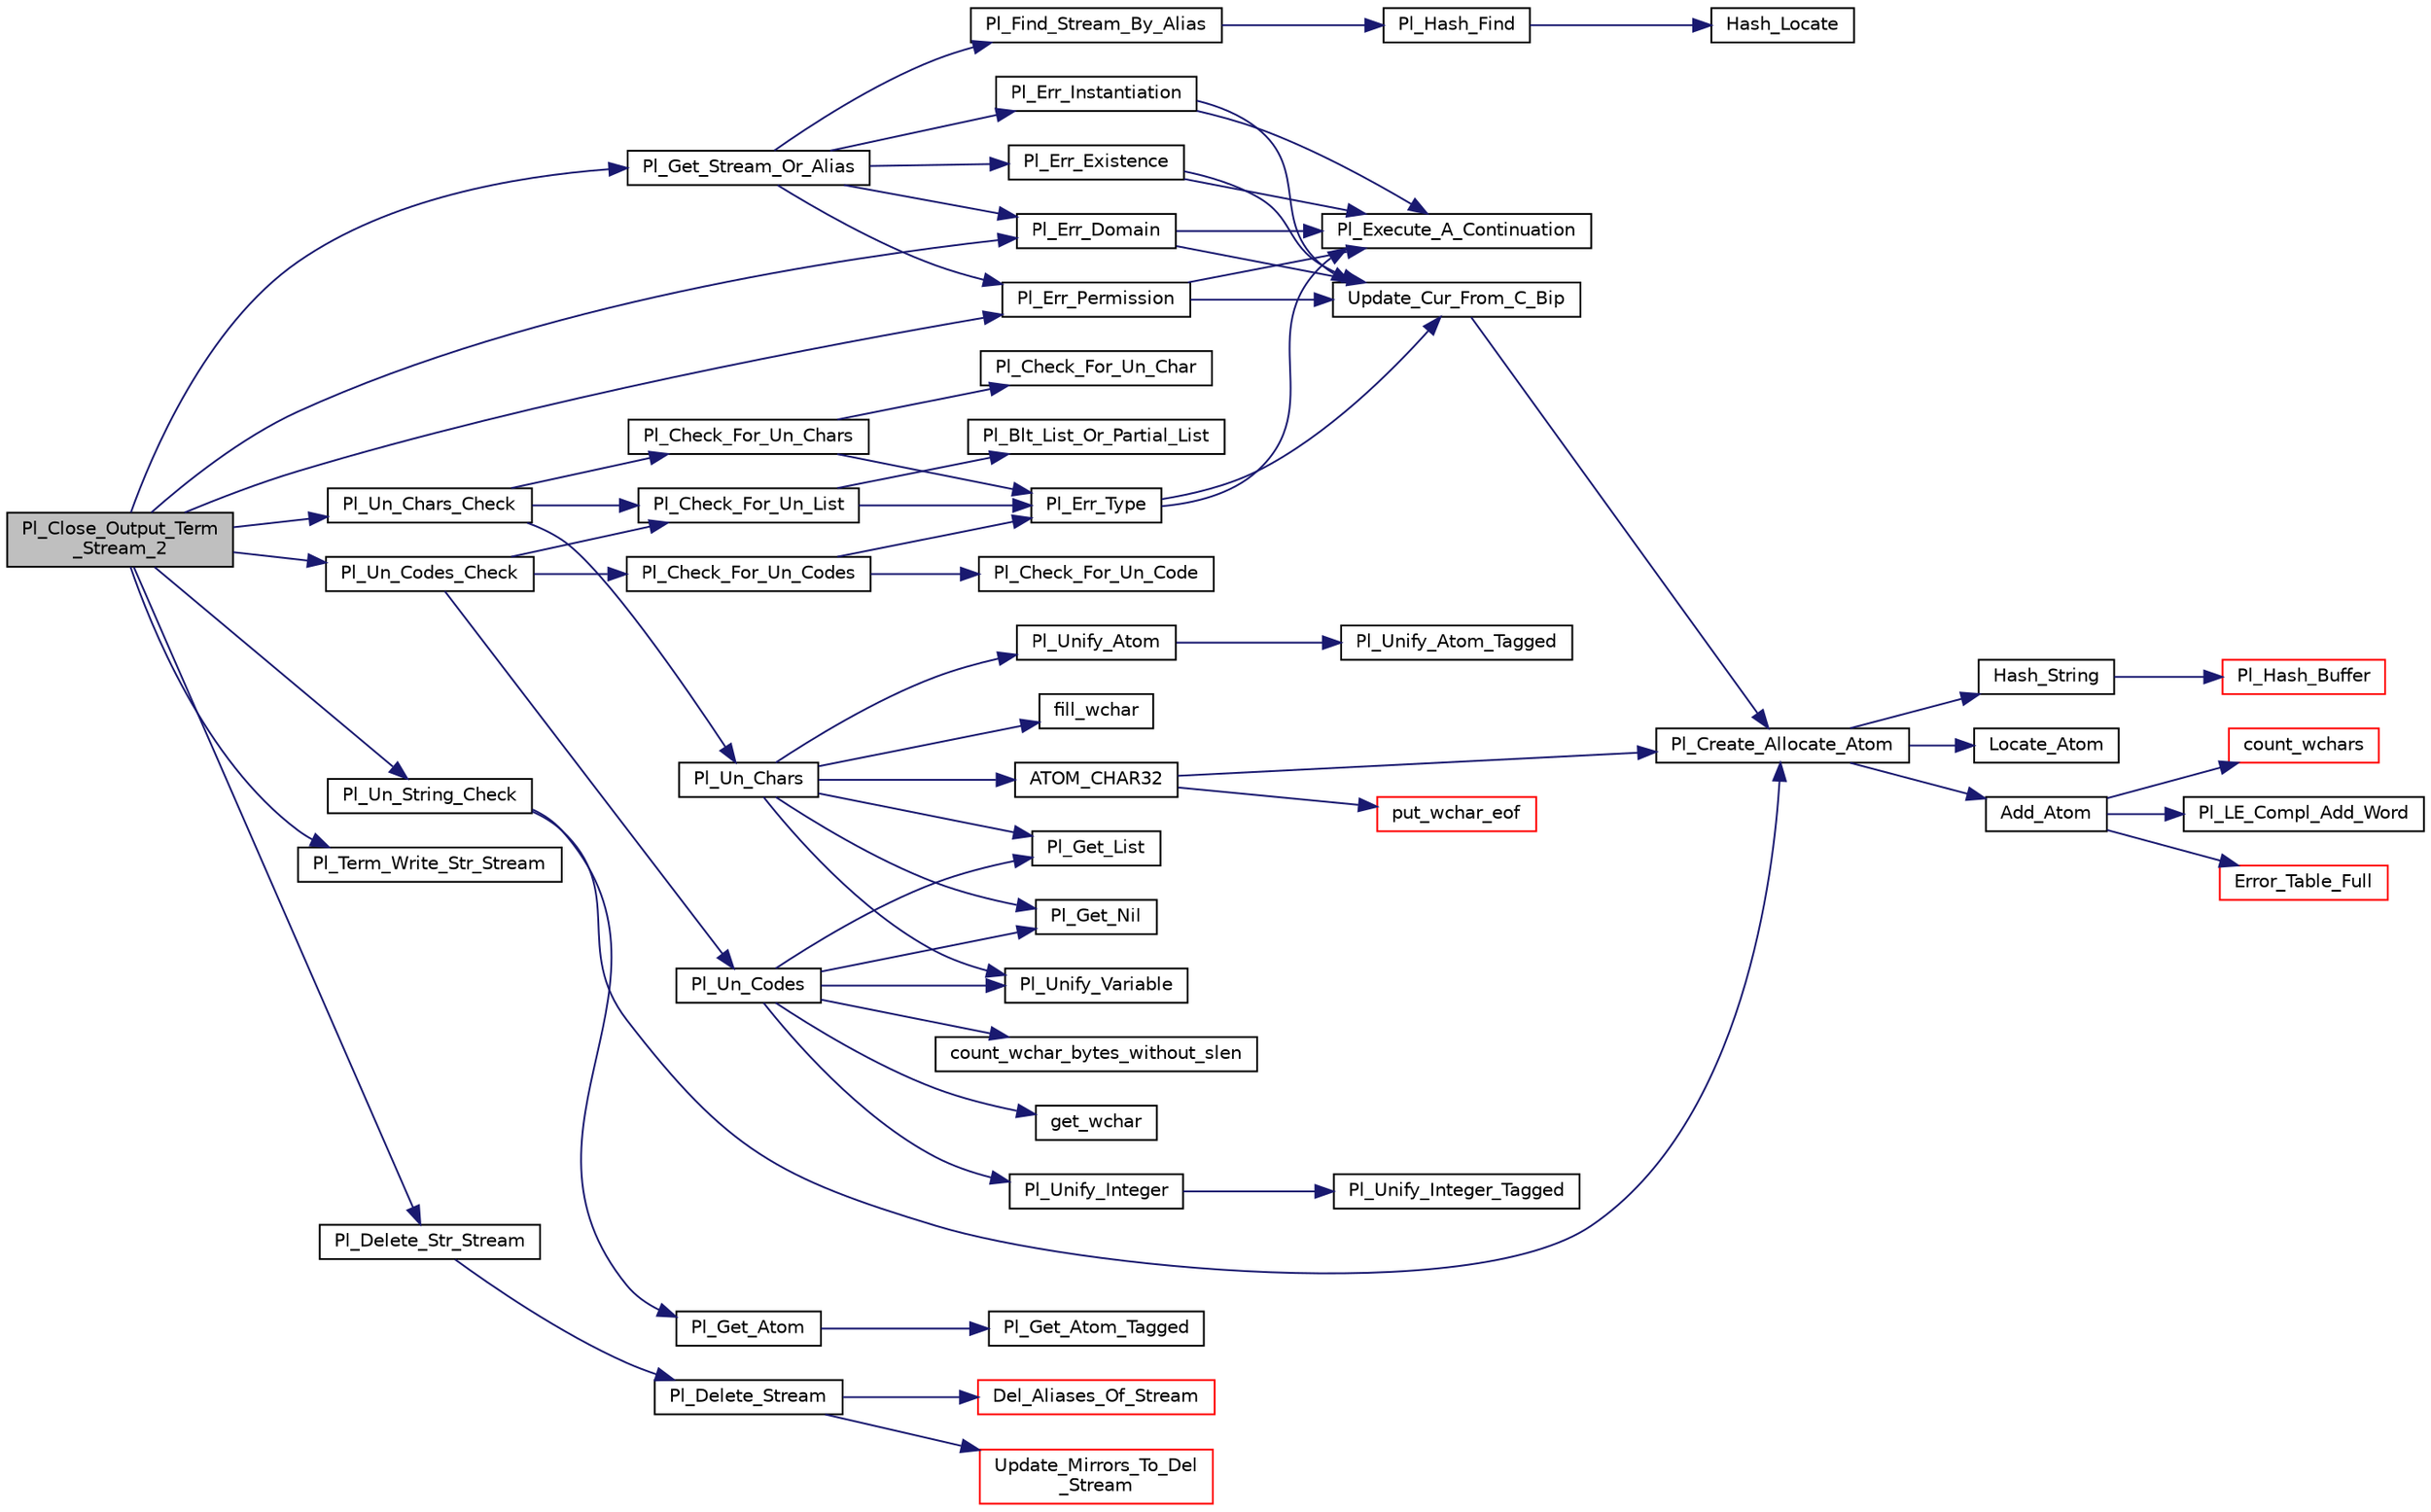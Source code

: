 digraph "Pl_Close_Output_Term_Stream_2"
{
  edge [fontname="Helvetica",fontsize="10",labelfontname="Helvetica",labelfontsize="10"];
  node [fontname="Helvetica",fontsize="10",shape=record];
  rankdir="LR";
  Node1 [label="Pl_Close_Output_Term\l_Stream_2",height=0.2,width=0.4,color="black", fillcolor="grey75", style="filled", fontcolor="black"];
  Node1 -> Node2 [color="midnightblue",fontsize="10",style="solid",fontname="Helvetica"];
  Node2 [label="Pl_Get_Stream_Or_Alias",height=0.2,width=0.4,color="black", fillcolor="white", style="filled",URL="$stream__supp_8c.html#af518013843b1fcfaa63aeaaebc937713"];
  Node2 -> Node3 [color="midnightblue",fontsize="10",style="solid",fontname="Helvetica"];
  Node3 [label="Pl_Find_Stream_By_Alias",height=0.2,width=0.4,color="black", fillcolor="white", style="filled",URL="$stream__supp_8c.html#a3373c0be2228d65eab1110cfa6224b79"];
  Node3 -> Node4 [color="midnightblue",fontsize="10",style="solid",fontname="Helvetica"];
  Node4 [label="Pl_Hash_Find",height=0.2,width=0.4,color="black", fillcolor="white", style="filled",URL="$hash_8c.html#aec674b585bde3301a8a850dd742cc243"];
  Node4 -> Node5 [color="midnightblue",fontsize="10",style="solid",fontname="Helvetica"];
  Node5 [label="Hash_Locate",height=0.2,width=0.4,color="black", fillcolor="white", style="filled",URL="$hash_8c.html#a12948099c13cb849ed3575849492ac33"];
  Node2 -> Node6 [color="midnightblue",fontsize="10",style="solid",fontname="Helvetica"];
  Node6 [label="Pl_Err_Instantiation",height=0.2,width=0.4,color="black", fillcolor="white", style="filled",URL="$error__supp_8c.html#a17057fc5577da70316e8f62fca4743f7"];
  Node6 -> Node7 [color="midnightblue",fontsize="10",style="solid",fontname="Helvetica"];
  Node7 [label="Update_Cur_From_C_Bip",height=0.2,width=0.4,color="black", fillcolor="white", style="filled",URL="$error__supp_8c.html#aef1341aeb3ceb943d8e9d7d6f77b0582"];
  Node7 -> Node8 [color="midnightblue",fontsize="10",style="solid",fontname="Helvetica"];
  Node8 [label="Pl_Create_Allocate_Atom",height=0.2,width=0.4,color="black", fillcolor="white", style="filled",URL="$atom_8c.html#a76a3983dda97458000ed903b9bc94f6c"];
  Node8 -> Node9 [color="midnightblue",fontsize="10",style="solid",fontname="Helvetica"];
  Node9 [label="Hash_String",height=0.2,width=0.4,color="black", fillcolor="white", style="filled",URL="$atom_8c.html#a9ed09c0173fe0a0e6d0f90ec363687fe"];
  Node9 -> Node10 [color="midnightblue",fontsize="10",style="solid",fontname="Helvetica"];
  Node10 [label="Pl_Hash_Buffer",height=0.2,width=0.4,color="red", fillcolor="white", style="filled",URL="$hash__fct_8c.html#a59393adcfbeeda198a890af25f29cf7c"];
  Node8 -> Node11 [color="midnightblue",fontsize="10",style="solid",fontname="Helvetica"];
  Node11 [label="Locate_Atom",height=0.2,width=0.4,color="black", fillcolor="white", style="filled",URL="$atom_8c.html#ad4222685eae3cdb0315df48a8a7e89fc"];
  Node8 -> Node12 [color="midnightblue",fontsize="10",style="solid",fontname="Helvetica"];
  Node12 [label="Add_Atom",height=0.2,width=0.4,color="black", fillcolor="white", style="filled",URL="$atom_8c.html#abe628ad301508c0ed926cfb4bc791818"];
  Node12 -> Node13 [color="midnightblue",fontsize="10",style="solid",fontname="Helvetica"];
  Node13 [label="Error_Table_Full",height=0.2,width=0.4,color="red", fillcolor="white", style="filled",URL="$atom_8c.html#a37c733b7022eab8b9b95f0182591ee15"];
  Node12 -> Node14 [color="midnightblue",fontsize="10",style="solid",fontname="Helvetica"];
  Node14 [label="count_wchars",height=0.2,width=0.4,color="red", fillcolor="white", style="filled",URL="$pl__wchar_8c.html#a55a0d7269a65645bbd4c978385b0c7a3"];
  Node12 -> Node15 [color="midnightblue",fontsize="10",style="solid",fontname="Helvetica"];
  Node15 [label="Pl_LE_Compl_Add_Word",height=0.2,width=0.4,color="black", fillcolor="white", style="filled",URL="$linedit_8c.html#ab2a8db946ffd8187b5216ff4ac8cbe7c"];
  Node6 -> Node16 [color="midnightblue",fontsize="10",style="solid",fontname="Helvetica"];
  Node16 [label="Pl_Execute_A_Continuation",height=0.2,width=0.4,color="black", fillcolor="white", style="filled",URL="$engine_8c.html#ae0fcb6df66410fd57c52a0ba16527642"];
  Node2 -> Node17 [color="midnightblue",fontsize="10",style="solid",fontname="Helvetica"];
  Node17 [label="Pl_Err_Domain",height=0.2,width=0.4,color="black", fillcolor="white", style="filled",URL="$error__supp_8c.html#a3e55bc25f2716a2492cdd6c8baddec88"];
  Node17 -> Node7 [color="midnightblue",fontsize="10",style="solid",fontname="Helvetica"];
  Node17 -> Node16 [color="midnightblue",fontsize="10",style="solid",fontname="Helvetica"];
  Node2 -> Node18 [color="midnightblue",fontsize="10",style="solid",fontname="Helvetica"];
  Node18 [label="Pl_Err_Existence",height=0.2,width=0.4,color="black", fillcolor="white", style="filled",URL="$error__supp_8c.html#a1b967689bb0b5856152a1b9304570e66"];
  Node18 -> Node7 [color="midnightblue",fontsize="10",style="solid",fontname="Helvetica"];
  Node18 -> Node16 [color="midnightblue",fontsize="10",style="solid",fontname="Helvetica"];
  Node2 -> Node19 [color="midnightblue",fontsize="10",style="solid",fontname="Helvetica"];
  Node19 [label="Pl_Err_Permission",height=0.2,width=0.4,color="black", fillcolor="white", style="filled",URL="$error__supp_8c.html#aaabb1cf3d95cae6233891669b077ab2c"];
  Node19 -> Node7 [color="midnightblue",fontsize="10",style="solid",fontname="Helvetica"];
  Node19 -> Node16 [color="midnightblue",fontsize="10",style="solid",fontname="Helvetica"];
  Node1 -> Node17 [color="midnightblue",fontsize="10",style="solid",fontname="Helvetica"];
  Node1 -> Node19 [color="midnightblue",fontsize="10",style="solid",fontname="Helvetica"];
  Node1 -> Node20 [color="midnightblue",fontsize="10",style="solid",fontname="Helvetica"];
  Node20 [label="Pl_Term_Write_Str_Stream",height=0.2,width=0.4,color="black", fillcolor="white", style="filled",URL="$stream__supp_8c.html#a55b7bd9c82c64504b0c2fd5ee3d78ca7"];
  Node1 -> Node21 [color="midnightblue",fontsize="10",style="solid",fontname="Helvetica"];
  Node21 [label="Pl_Un_String_Check",height=0.2,width=0.4,color="black", fillcolor="white", style="filled",URL="$c__supp_8c.html#aadb036ecc6069f9925f2b1250cc3a058"];
  Node21 -> Node22 [color="midnightblue",fontsize="10",style="solid",fontname="Helvetica"];
  Node22 [label="Pl_Get_Atom",height=0.2,width=0.4,color="black", fillcolor="white", style="filled",URL="$wam__inst_8c.html#a78229c8d23053191e0fee7952757f9c7"];
  Node22 -> Node23 [color="midnightblue",fontsize="10",style="solid",fontname="Helvetica"];
  Node23 [label="Pl_Get_Atom_Tagged",height=0.2,width=0.4,color="black", fillcolor="white", style="filled",URL="$wam__inst_8c.html#a89d8aba44029f2a5f548a2ae5f6eb574"];
  Node21 -> Node8 [color="midnightblue",fontsize="10",style="solid",fontname="Helvetica"];
  Node1 -> Node24 [color="midnightblue",fontsize="10",style="solid",fontname="Helvetica"];
  Node24 [label="Pl_Un_Chars_Check",height=0.2,width=0.4,color="black", fillcolor="white", style="filled",URL="$c__supp_8c.html#a9e64f0b34f15969295b9b293a7fb7aa8"];
  Node24 -> Node25 [color="midnightblue",fontsize="10",style="solid",fontname="Helvetica"];
  Node25 [label="Pl_Check_For_Un_List",height=0.2,width=0.4,color="black", fillcolor="white", style="filled",URL="$c__supp_8c.html#a7d0427bc23d7a60e194f0e1dd256649c"];
  Node25 -> Node26 [color="midnightblue",fontsize="10",style="solid",fontname="Helvetica"];
  Node26 [label="Pl_Blt_List_Or_Partial_List",height=0.2,width=0.4,color="black", fillcolor="white", style="filled",URL="$inl__protos_8h.html#af571fbd8eecf24d5f1dbb850c64e7fc7"];
  Node25 -> Node27 [color="midnightblue",fontsize="10",style="solid",fontname="Helvetica"];
  Node27 [label="Pl_Err_Type",height=0.2,width=0.4,color="black", fillcolor="white", style="filled",URL="$error__supp_8c.html#a88375a38b23326055e59e455c25f982e"];
  Node27 -> Node7 [color="midnightblue",fontsize="10",style="solid",fontname="Helvetica"];
  Node27 -> Node16 [color="midnightblue",fontsize="10",style="solid",fontname="Helvetica"];
  Node24 -> Node28 [color="midnightblue",fontsize="10",style="solid",fontname="Helvetica"];
  Node28 [label="Pl_Check_For_Un_Chars",height=0.2,width=0.4,color="black", fillcolor="white", style="filled",URL="$c__supp_8c.html#a4bc6576f162daf38b12ca519d698c98b"];
  Node28 -> Node27 [color="midnightblue",fontsize="10",style="solid",fontname="Helvetica"];
  Node28 -> Node29 [color="midnightblue",fontsize="10",style="solid",fontname="Helvetica"];
  Node29 [label="Pl_Check_For_Un_Char",height=0.2,width=0.4,color="black", fillcolor="white", style="filled",URL="$c__supp_8c.html#a2888a8d0215b23cabe3cb77899229fe2"];
  Node24 -> Node30 [color="midnightblue",fontsize="10",style="solid",fontname="Helvetica"];
  Node30 [label="Pl_Un_Chars",height=0.2,width=0.4,color="black", fillcolor="white", style="filled",URL="$c__supp_8c.html#ac88036e2f4b69db2fd40ddf372632e9b"];
  Node30 -> Node31 [color="midnightblue",fontsize="10",style="solid",fontname="Helvetica"];
  Node31 [label="fill_wchar",height=0.2,width=0.4,color="black", fillcolor="white", style="filled",URL="$pl__wchar_8c.html#a5df5e221fa5cbadce849a7e73c5dc4ad"];
  Node30 -> Node32 [color="midnightblue",fontsize="10",style="solid",fontname="Helvetica"];
  Node32 [label="Pl_Get_List",height=0.2,width=0.4,color="black", fillcolor="white", style="filled",URL="$wam__inst_8c.html#ac053eb26fdee8a8e71ea9a5ac4079ab0"];
  Node30 -> Node33 [color="midnightblue",fontsize="10",style="solid",fontname="Helvetica"];
  Node33 [label="Pl_Unify_Atom",height=0.2,width=0.4,color="black", fillcolor="white", style="filled",URL="$wam__inst_8c.html#a9d87a5b4acfffab877517842b1fa4055"];
  Node33 -> Node34 [color="midnightblue",fontsize="10",style="solid",fontname="Helvetica"];
  Node34 [label="Pl_Unify_Atom_Tagged",height=0.2,width=0.4,color="black", fillcolor="white", style="filled",URL="$wam__inst_8c.html#a656e0931247533aa8d30c3e0398513fe"];
  Node30 -> Node35 [color="midnightblue",fontsize="10",style="solid",fontname="Helvetica"];
  Node35 [label="ATOM_CHAR32",height=0.2,width=0.4,color="black", fillcolor="white", style="filled",URL="$atom_8c.html#ae3755451560fb2286cda72948613200f"];
  Node35 -> Node36 [color="midnightblue",fontsize="10",style="solid",fontname="Helvetica"];
  Node36 [label="put_wchar_eof",height=0.2,width=0.4,color="red", fillcolor="white", style="filled",URL="$pl__wchar_8c.html#a0e3acef785ce9c91e56ba566193d4cee"];
  Node35 -> Node8 [color="midnightblue",fontsize="10",style="solid",fontname="Helvetica"];
  Node30 -> Node37 [color="midnightblue",fontsize="10",style="solid",fontname="Helvetica"];
  Node37 [label="Pl_Unify_Variable",height=0.2,width=0.4,color="black", fillcolor="white", style="filled",URL="$wam__inst_8c.html#ab11181944ecf328d3ade45d83f7744d8"];
  Node30 -> Node38 [color="midnightblue",fontsize="10",style="solid",fontname="Helvetica"];
  Node38 [label="Pl_Get_Nil",height=0.2,width=0.4,color="black", fillcolor="white", style="filled",URL="$wam__inst_8c.html#a4ab2a67fe680997c88472c007bafbcbd"];
  Node1 -> Node39 [color="midnightblue",fontsize="10",style="solid",fontname="Helvetica"];
  Node39 [label="Pl_Un_Codes_Check",height=0.2,width=0.4,color="black", fillcolor="white", style="filled",URL="$c__supp_8c.html#a9cb591529d3829f8194263545ce2b7ca"];
  Node39 -> Node25 [color="midnightblue",fontsize="10",style="solid",fontname="Helvetica"];
  Node39 -> Node40 [color="midnightblue",fontsize="10",style="solid",fontname="Helvetica"];
  Node40 [label="Pl_Check_For_Un_Codes",height=0.2,width=0.4,color="black", fillcolor="white", style="filled",URL="$c__supp_8c.html#ae46d28c0b5562c3f2983db50f8456a84"];
  Node40 -> Node27 [color="midnightblue",fontsize="10",style="solid",fontname="Helvetica"];
  Node40 -> Node41 [color="midnightblue",fontsize="10",style="solid",fontname="Helvetica"];
  Node41 [label="Pl_Check_For_Un_Code",height=0.2,width=0.4,color="black", fillcolor="white", style="filled",URL="$c__supp_8c.html#a3447689eb7479abcdaa0bcfcba157683"];
  Node39 -> Node42 [color="midnightblue",fontsize="10",style="solid",fontname="Helvetica"];
  Node42 [label="Pl_Un_Codes",height=0.2,width=0.4,color="black", fillcolor="white", style="filled",URL="$c__supp_8c.html#ac9f51d7584579f576d18068a4956be9b"];
  Node42 -> Node43 [color="midnightblue",fontsize="10",style="solid",fontname="Helvetica"];
  Node43 [label="count_wchar_bytes_without_slen",height=0.2,width=0.4,color="black", fillcolor="white", style="filled",URL="$pl__wchar_8c.html#a118e1ed8186e82a376d922702a7a8a82"];
  Node42 -> Node44 [color="midnightblue",fontsize="10",style="solid",fontname="Helvetica"];
  Node44 [label="get_wchar",height=0.2,width=0.4,color="black", fillcolor="white", style="filled",URL="$pl__wchar_8c.html#aae8b097c7c2a9e49a67ea8a905051904"];
  Node42 -> Node32 [color="midnightblue",fontsize="10",style="solid",fontname="Helvetica"];
  Node42 -> Node45 [color="midnightblue",fontsize="10",style="solid",fontname="Helvetica"];
  Node45 [label="Pl_Unify_Integer",height=0.2,width=0.4,color="black", fillcolor="white", style="filled",URL="$wam__inst_8c.html#a6ec65d8b59b5c6b865ad0e4f1b23b73e"];
  Node45 -> Node46 [color="midnightblue",fontsize="10",style="solid",fontname="Helvetica"];
  Node46 [label="Pl_Unify_Integer_Tagged",height=0.2,width=0.4,color="black", fillcolor="white", style="filled",URL="$wam__inst_8c.html#a3be80b778e2bf523f0d512323c9f3125"];
  Node42 -> Node37 [color="midnightblue",fontsize="10",style="solid",fontname="Helvetica"];
  Node42 -> Node38 [color="midnightblue",fontsize="10",style="solid",fontname="Helvetica"];
  Node1 -> Node47 [color="midnightblue",fontsize="10",style="solid",fontname="Helvetica"];
  Node47 [label="Pl_Delete_Str_Stream",height=0.2,width=0.4,color="black", fillcolor="white", style="filled",URL="$stream__supp_8c.html#ae738b1f1a01cc31e1d06d244b2b28831"];
  Node47 -> Node48 [color="midnightblue",fontsize="10",style="solid",fontname="Helvetica"];
  Node48 [label="Pl_Delete_Stream",height=0.2,width=0.4,color="black", fillcolor="white", style="filled",URL="$stream__supp_8c.html#ada95549b17c11bebd2aa07585a16936f"];
  Node48 -> Node49 [color="midnightblue",fontsize="10",style="solid",fontname="Helvetica"];
  Node49 [label="Del_Aliases_Of_Stream",height=0.2,width=0.4,color="red", fillcolor="white", style="filled",URL="$stream__supp_8c.html#a9e4588a205d05662c8a95435631bbabc"];
  Node48 -> Node50 [color="midnightblue",fontsize="10",style="solid",fontname="Helvetica"];
  Node50 [label="Update_Mirrors_To_Del\l_Stream",height=0.2,width=0.4,color="red", fillcolor="white", style="filled",URL="$stream__supp_8c.html#a2423efae2b80faa34aa70e33f311b1fd"];
}
